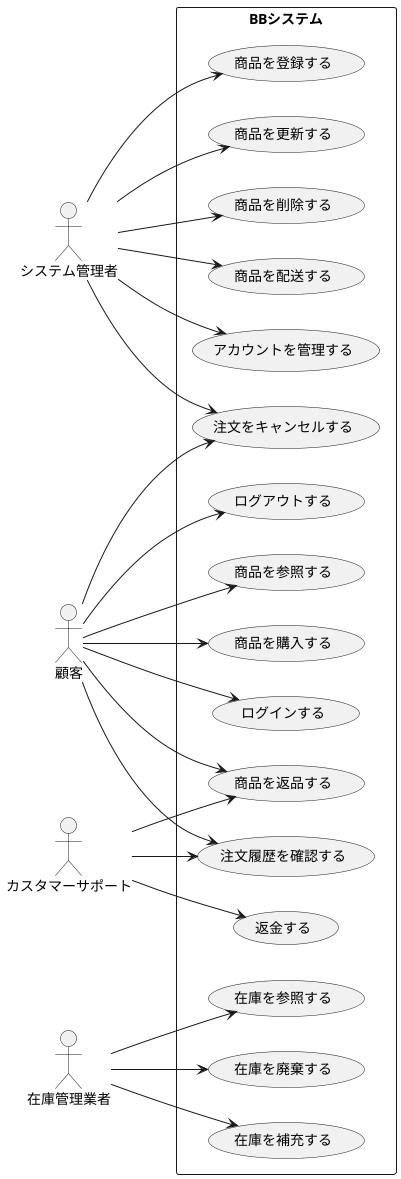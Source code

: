 @startuml BB注文管理システムユースケース図
left to right direction
actor システム管理者

actor 顧客

actor カスタマーサポート

actor 在庫管理業者


rectangle BBシステム {
  usecase "商品を登録する" as UC1
  usecase "商品を更新する" as UC2
  usecase "商品を削除する" as UC3
  usecase "返金する" as UC4
  usecase "商品を配送する" as UC5
  usecase "アカウントを管理する" as UC6

  usecase "ログインする" as UC7
  usecase "ログアウトする" as UC8
  usecase "商品を参照する" as UC9
  usecase "商品を購入する" as UC10
  usecase "注文履歴を確認する" as UC11
  usecase "注文をキャンセルする" as UC12
  usecase "商品を返品する" as UC13

  usecase "在庫を補充する" as UC14
  usecase "在庫を参照する" as UC15
  usecase "在庫を廃棄する" as UC16
}

システム管理者 --> UC1
システム管理者 --> UC2
システム管理者 --> UC3
システム管理者 --> UC5
システム管理者 --> UC6
システム管理者 --> UC12

顧客 --> UC7
顧客 --> UC8
顧客 --> UC9
顧客 --> UC10
顧客 --> UC11
顧客 --> UC12
顧客 --> UC13

カスタマーサポート --> UC11
カスタマーサポート --> UC4
カスタマーサポート --> UC13

在庫管理業者 --> UC14
在庫管理業者 --> UC15
在庫管理業者 --> UC16
@enduml
